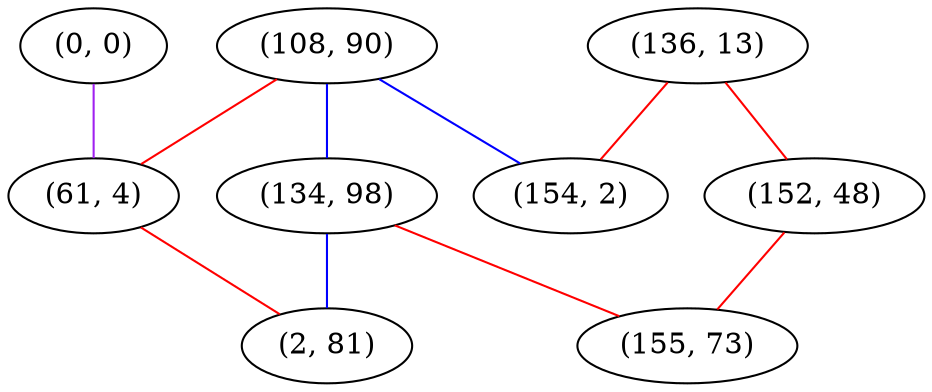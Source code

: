 graph "" {
"(0, 0)";
"(136, 13)";
"(108, 90)";
"(152, 48)";
"(154, 2)";
"(134, 98)";
"(61, 4)";
"(155, 73)";
"(2, 81)";
"(0, 0)" -- "(61, 4)"  [color=purple, key=0, weight=4];
"(136, 13)" -- "(152, 48)"  [color=red, key=0, weight=1];
"(136, 13)" -- "(154, 2)"  [color=red, key=0, weight=1];
"(108, 90)" -- "(61, 4)"  [color=red, key=0, weight=1];
"(108, 90)" -- "(134, 98)"  [color=blue, key=0, weight=3];
"(108, 90)" -- "(154, 2)"  [color=blue, key=0, weight=3];
"(152, 48)" -- "(155, 73)"  [color=red, key=0, weight=1];
"(134, 98)" -- "(155, 73)"  [color=red, key=0, weight=1];
"(134, 98)" -- "(2, 81)"  [color=blue, key=0, weight=3];
"(61, 4)" -- "(2, 81)"  [color=red, key=0, weight=1];
}
